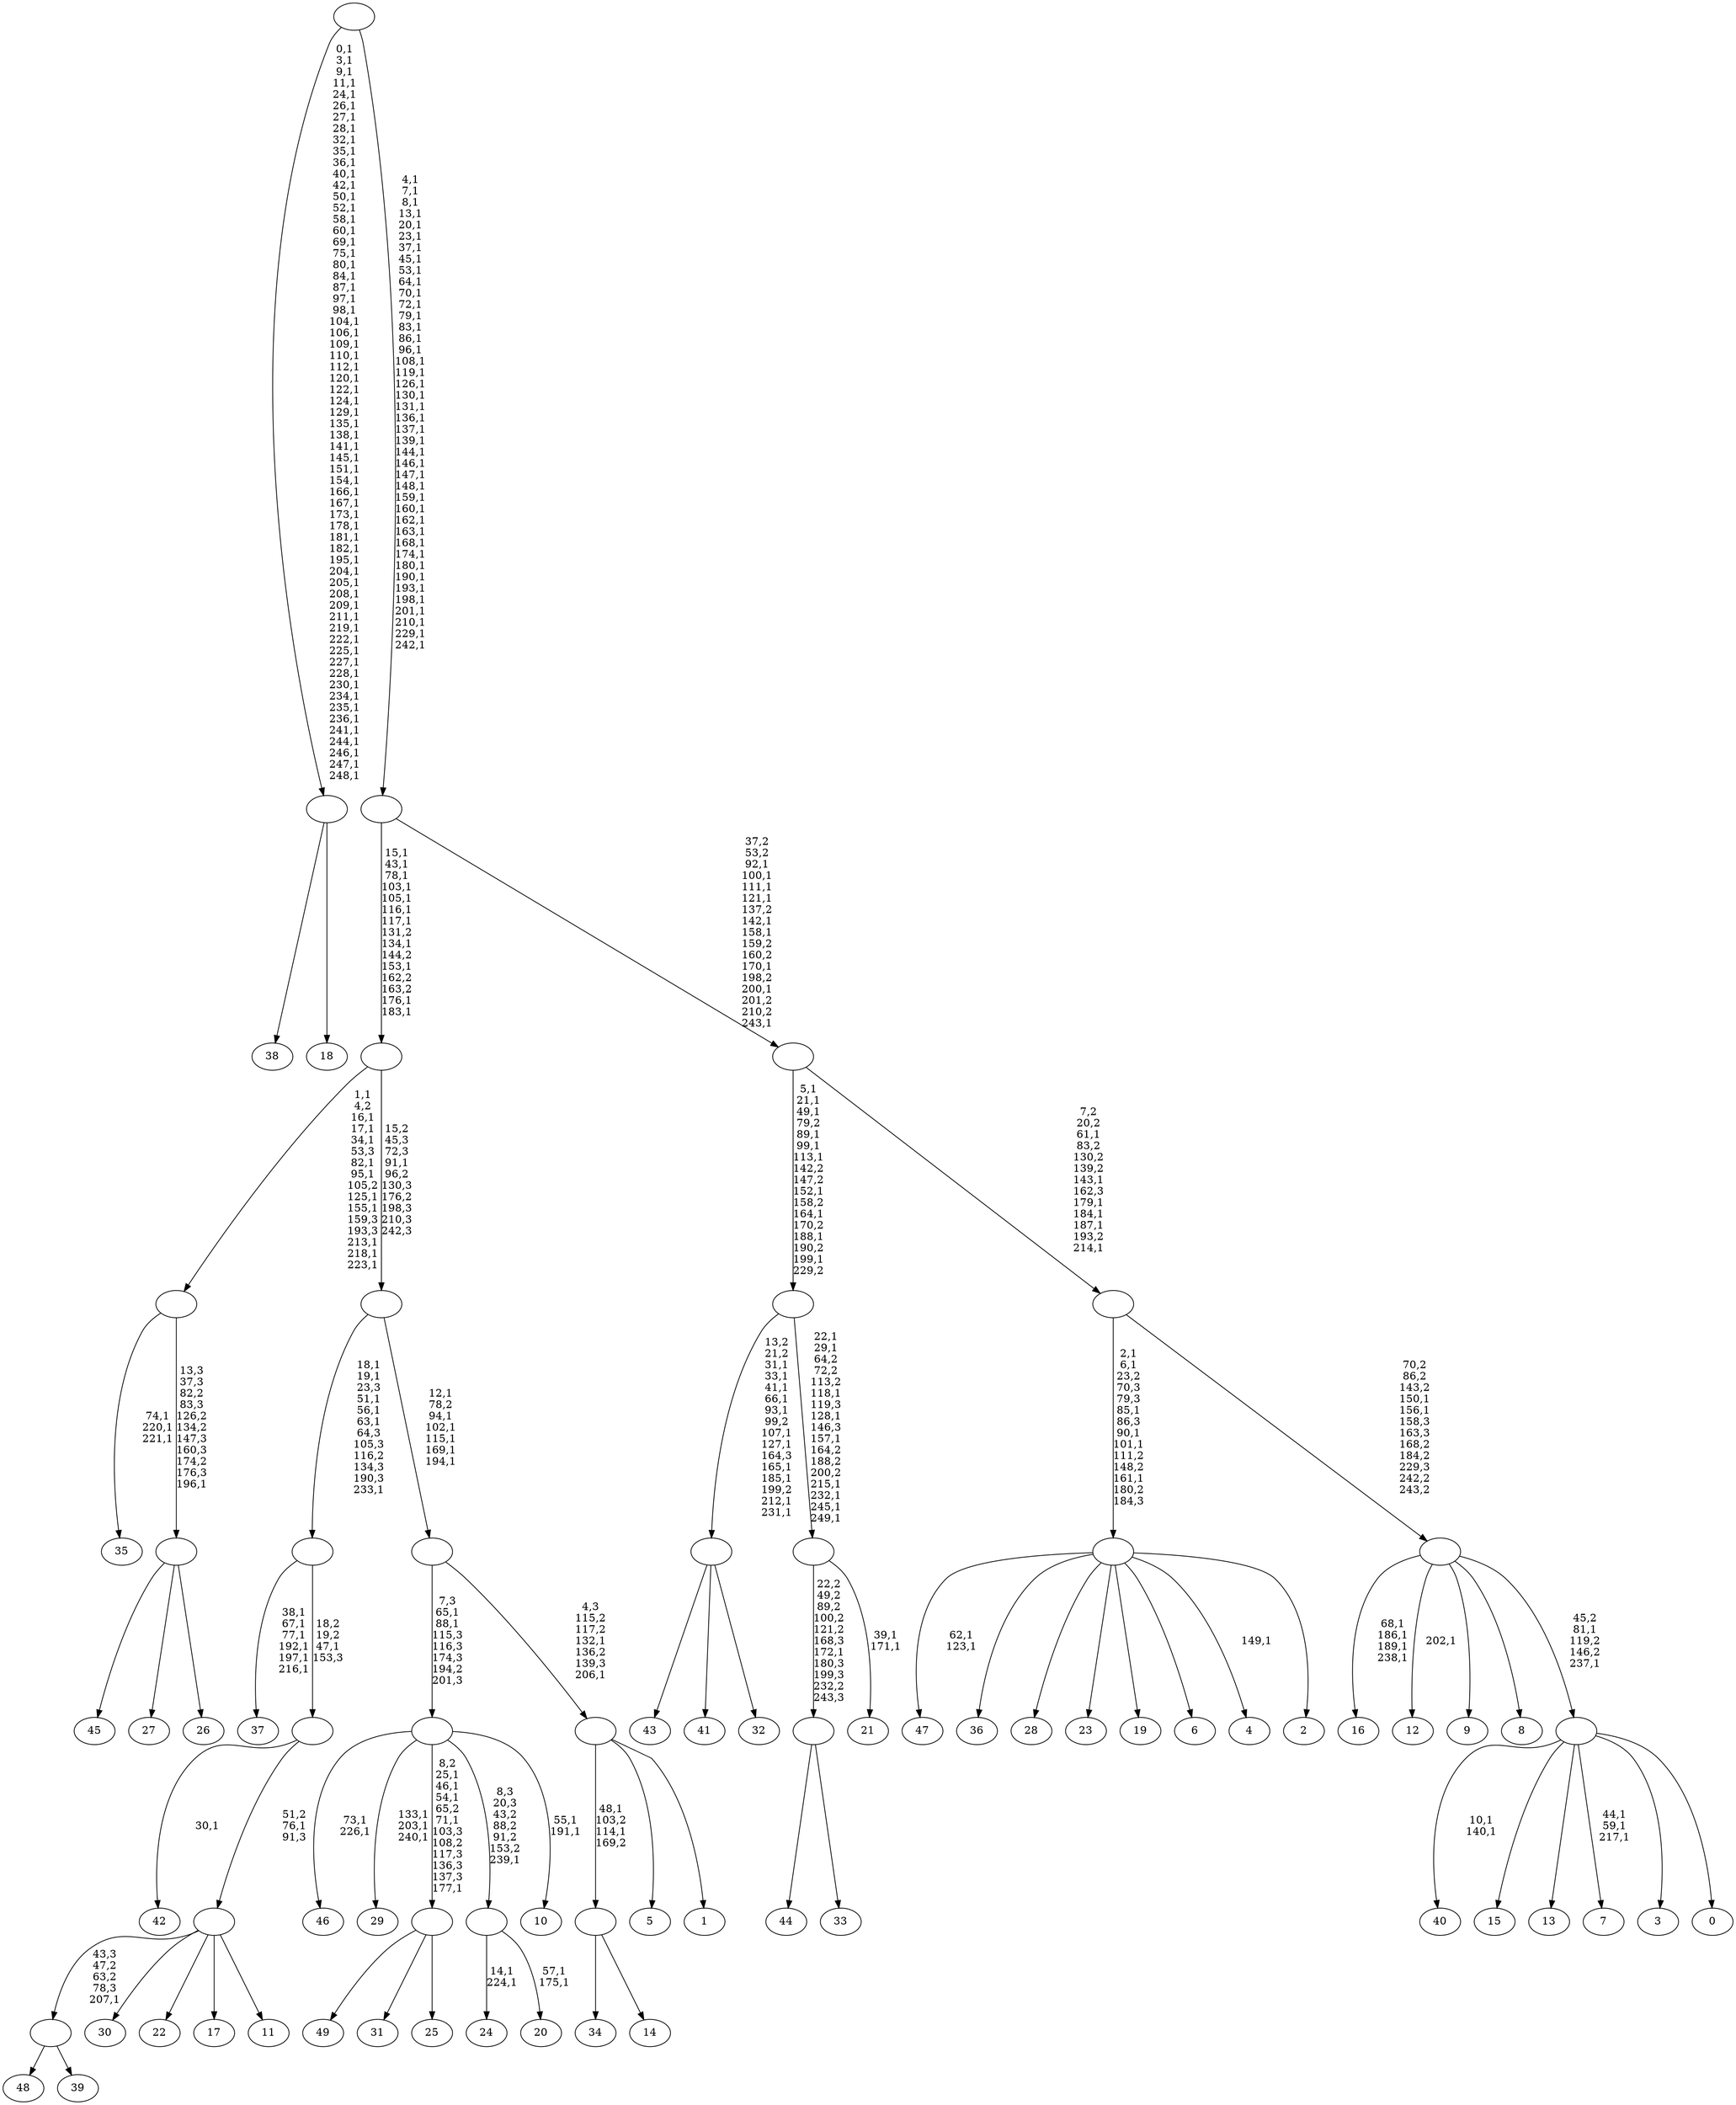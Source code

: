 digraph T {
	300 [label="49"]
	299 [label="48"]
	298 [label="47"]
	295 [label="46"]
	292 [label="45"]
	291 [label="44"]
	290 [label="43"]
	289 [label="42"]
	287 [label="41"]
	286 [label="40"]
	283 [label="39"]
	282 [label=""]
	281 [label="38"]
	280 [label="37"]
	273 [label="36"]
	272 [label="35"]
	268 [label="34"]
	267 [label="33"]
	266 [label=""]
	265 [label="32"]
	264 [label=""]
	253 [label="31"]
	252 [label="30"]
	251 [label="29"]
	247 [label="28"]
	246 [label="27"]
	245 [label="26"]
	244 [label=""]
	243 [label=""]
	232 [label="25"]
	231 [label=""]
	226 [label="24"]
	223 [label="23"]
	222 [label="22"]
	221 [label="21"]
	218 [label=""]
	209 [label=""]
	199 [label="20"]
	196 [label=""]
	195 [label="19"]
	194 [label="18"]
	193 [label=""]
	128 [label="17"]
	127 [label="16"]
	122 [label="15"]
	121 [label="14"]
	120 [label=""]
	118 [label="13"]
	117 [label="12"]
	115 [label="11"]
	114 [label=""]
	113 [label=""]
	112 [label=""]
	106 [label="10"]
	103 [label=""]
	101 [label="9"]
	100 [label="8"]
	99 [label="7"]
	95 [label="6"]
	94 [label="5"]
	93 [label="4"]
	91 [label="3"]
	90 [label="2"]
	89 [label=""]
	83 [label="1"]
	82 [label=""]
	80 [label=""]
	74 [label=""]
	73 [label=""]
	62 [label="0"]
	61 [label=""]
	59 [label=""]
	57 [label=""]
	51 [label=""]
	42 [label=""]
	0 [label=""]
	282 -> 299 [label=""]
	282 -> 283 [label=""]
	266 -> 291 [label=""]
	266 -> 267 [label=""]
	264 -> 290 [label=""]
	264 -> 287 [label=""]
	264 -> 265 [label=""]
	244 -> 292 [label=""]
	244 -> 246 [label=""]
	244 -> 245 [label=""]
	243 -> 272 [label="74,1\n220,1\n221,1"]
	243 -> 244 [label="13,3\n37,3\n82,2\n83,3\n126,2\n134,2\n147,3\n160,3\n174,2\n176,3\n196,1"]
	231 -> 300 [label=""]
	231 -> 253 [label=""]
	231 -> 232 [label=""]
	218 -> 221 [label="39,1\n171,1"]
	218 -> 266 [label="22,2\n49,2\n89,2\n100,2\n121,2\n168,3\n172,1\n180,3\n199,3\n232,2\n243,3"]
	209 -> 218 [label="22,1\n29,1\n64,2\n72,2\n113,2\n118,1\n119,3\n128,1\n146,3\n157,1\n164,2\n188,2\n200,2\n215,1\n232,1\n245,1\n249,1"]
	209 -> 264 [label="13,2\n21,2\n31,1\n33,1\n41,1\n66,1\n93,1\n99,2\n107,1\n127,1\n164,3\n165,1\n185,1\n199,2\n212,1\n231,1"]
	196 -> 199 [label="57,1\n175,1"]
	196 -> 226 [label="14,1\n224,1"]
	193 -> 281 [label=""]
	193 -> 194 [label=""]
	120 -> 268 [label=""]
	120 -> 121 [label=""]
	114 -> 282 [label="43,3\n47,2\n63,2\n78,3\n207,1"]
	114 -> 252 [label=""]
	114 -> 222 [label=""]
	114 -> 128 [label=""]
	114 -> 115 [label=""]
	113 -> 289 [label="30,1"]
	113 -> 114 [label="51,2\n76,1\n91,3"]
	112 -> 280 [label="38,1\n67,1\n77,1\n192,1\n197,1\n216,1"]
	112 -> 113 [label="18,2\n19,2\n47,1\n153,3"]
	103 -> 106 [label="55,1\n191,1"]
	103 -> 231 [label="8,2\n25,1\n46,1\n54,1\n65,2\n71,1\n103,3\n108,2\n117,3\n136,3\n137,3\n177,1"]
	103 -> 251 [label="133,1\n203,1\n240,1"]
	103 -> 295 [label="73,1\n226,1"]
	103 -> 196 [label="8,3\n20,3\n43,2\n88,2\n91,2\n153,2\n239,1"]
	89 -> 93 [label="149,1"]
	89 -> 298 [label="62,1\n123,1"]
	89 -> 273 [label=""]
	89 -> 247 [label=""]
	89 -> 223 [label=""]
	89 -> 195 [label=""]
	89 -> 95 [label=""]
	89 -> 90 [label=""]
	82 -> 120 [label="48,1\n103,2\n114,1\n169,2"]
	82 -> 94 [label=""]
	82 -> 83 [label=""]
	80 -> 82 [label="4,3\n115,2\n117,2\n132,1\n136,2\n139,3\n206,1"]
	80 -> 103 [label="7,3\n65,1\n88,1\n115,3\n116,3\n174,3\n194,2\n201,3"]
	74 -> 80 [label="12,1\n78,2\n94,1\n102,1\n115,1\n169,1\n194,1"]
	74 -> 112 [label="18,1\n19,1\n23,3\n51,1\n56,1\n63,1\n64,3\n105,3\n116,2\n134,3\n190,3\n233,1"]
	73 -> 243 [label="1,1\n4,2\n16,1\n17,1\n34,1\n53,3\n82,1\n95,1\n105,2\n125,1\n155,1\n159,3\n193,3\n213,1\n218,1\n223,1"]
	73 -> 74 [label="15,2\n45,3\n72,3\n91,1\n96,2\n130,3\n176,2\n198,3\n210,3\n242,3"]
	61 -> 99 [label="44,1\n59,1\n217,1"]
	61 -> 286 [label="10,1\n140,1"]
	61 -> 122 [label=""]
	61 -> 118 [label=""]
	61 -> 91 [label=""]
	61 -> 62 [label=""]
	59 -> 61 [label="45,2\n81,1\n119,2\n146,2\n237,1"]
	59 -> 117 [label="202,1"]
	59 -> 127 [label="68,1\n186,1\n189,1\n238,1"]
	59 -> 101 [label=""]
	59 -> 100 [label=""]
	57 -> 59 [label="70,2\n86,2\n143,2\n150,1\n156,1\n158,3\n163,3\n168,2\n184,2\n229,3\n242,2\n243,2"]
	57 -> 89 [label="2,1\n6,1\n23,2\n70,3\n79,3\n85,1\n86,3\n90,1\n101,1\n111,2\n148,2\n161,1\n180,2\n184,3"]
	51 -> 57 [label="7,2\n20,2\n61,1\n83,2\n130,2\n139,2\n143,1\n162,3\n179,1\n184,1\n187,1\n193,2\n214,1"]
	51 -> 209 [label="5,1\n21,1\n49,1\n79,2\n89,1\n99,1\n113,1\n142,2\n147,2\n152,1\n158,2\n164,1\n170,2\n188,1\n190,2\n199,1\n229,2"]
	42 -> 51 [label="37,2\n53,2\n92,1\n100,1\n111,1\n121,1\n137,2\n142,1\n158,1\n159,2\n160,2\n170,1\n198,2\n200,1\n201,2\n210,2\n243,1"]
	42 -> 73 [label="15,1\n43,1\n78,1\n103,1\n105,1\n116,1\n117,1\n131,2\n134,1\n144,2\n153,1\n162,2\n163,2\n176,1\n183,1"]
	0 -> 42 [label="4,1\n7,1\n8,1\n13,1\n20,1\n23,1\n37,1\n45,1\n53,1\n64,1\n70,1\n72,1\n79,1\n83,1\n86,1\n96,1\n108,1\n119,1\n126,1\n130,1\n131,1\n136,1\n137,1\n139,1\n144,1\n146,1\n147,1\n148,1\n159,1\n160,1\n162,1\n163,1\n168,1\n174,1\n180,1\n190,1\n193,1\n198,1\n201,1\n210,1\n229,1\n242,1"]
	0 -> 193 [label="0,1\n3,1\n9,1\n11,1\n24,1\n26,1\n27,1\n28,1\n32,1\n35,1\n36,1\n40,1\n42,1\n50,1\n52,1\n58,1\n60,1\n69,1\n75,1\n80,1\n84,1\n87,1\n97,1\n98,1\n104,1\n106,1\n109,1\n110,1\n112,1\n120,1\n122,1\n124,1\n129,1\n135,1\n138,1\n141,1\n145,1\n151,1\n154,1\n166,1\n167,1\n173,1\n178,1\n181,1\n182,1\n195,1\n204,1\n205,1\n208,1\n209,1\n211,1\n219,1\n222,1\n225,1\n227,1\n228,1\n230,1\n234,1\n235,1\n236,1\n241,1\n244,1\n246,1\n247,1\n248,1"]
}
